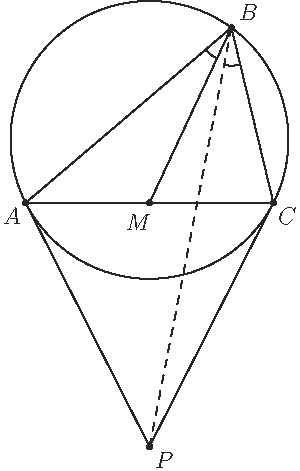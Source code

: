 import geometry;
size(8.3cm);

pen penColor = rgb("262625");

triangle t = triangleabc(4, 6, 5.5);

point B = t.C;
point A = t.A;
point C = t.B;

circle w = circle(t);

line a = tangent(w, A);
line c = tangent(w, C);

point M = midpoint(segment(A, C));

point P = intersectionpoint(a, c);
//draw

dot("$B$", B, N+E, fontsize(12) + penColor);
dot("$A$", A, SW, fontsize(12) + penColor);
dot("$C$", C, SE, fontsize(12) + penColor);

dot("$M$", M, S*1.5+W*0.7, fontsize(12) + penColor);

draw(t, penColor);
draw(w, penColor);

draw(segment(A, P), penColor);
draw(segment(C, P), penColor);

draw(segment(B, M), penColor);
draw(segment(B, P), penColor+dashed);

dot("$P$", P, SE, fontsize(12) + penColor);

markangle(A, B, M, penColor, n=1, radius=6mm);
markangle(P, B, C, penColor, n=1, radius=6.7mm);
